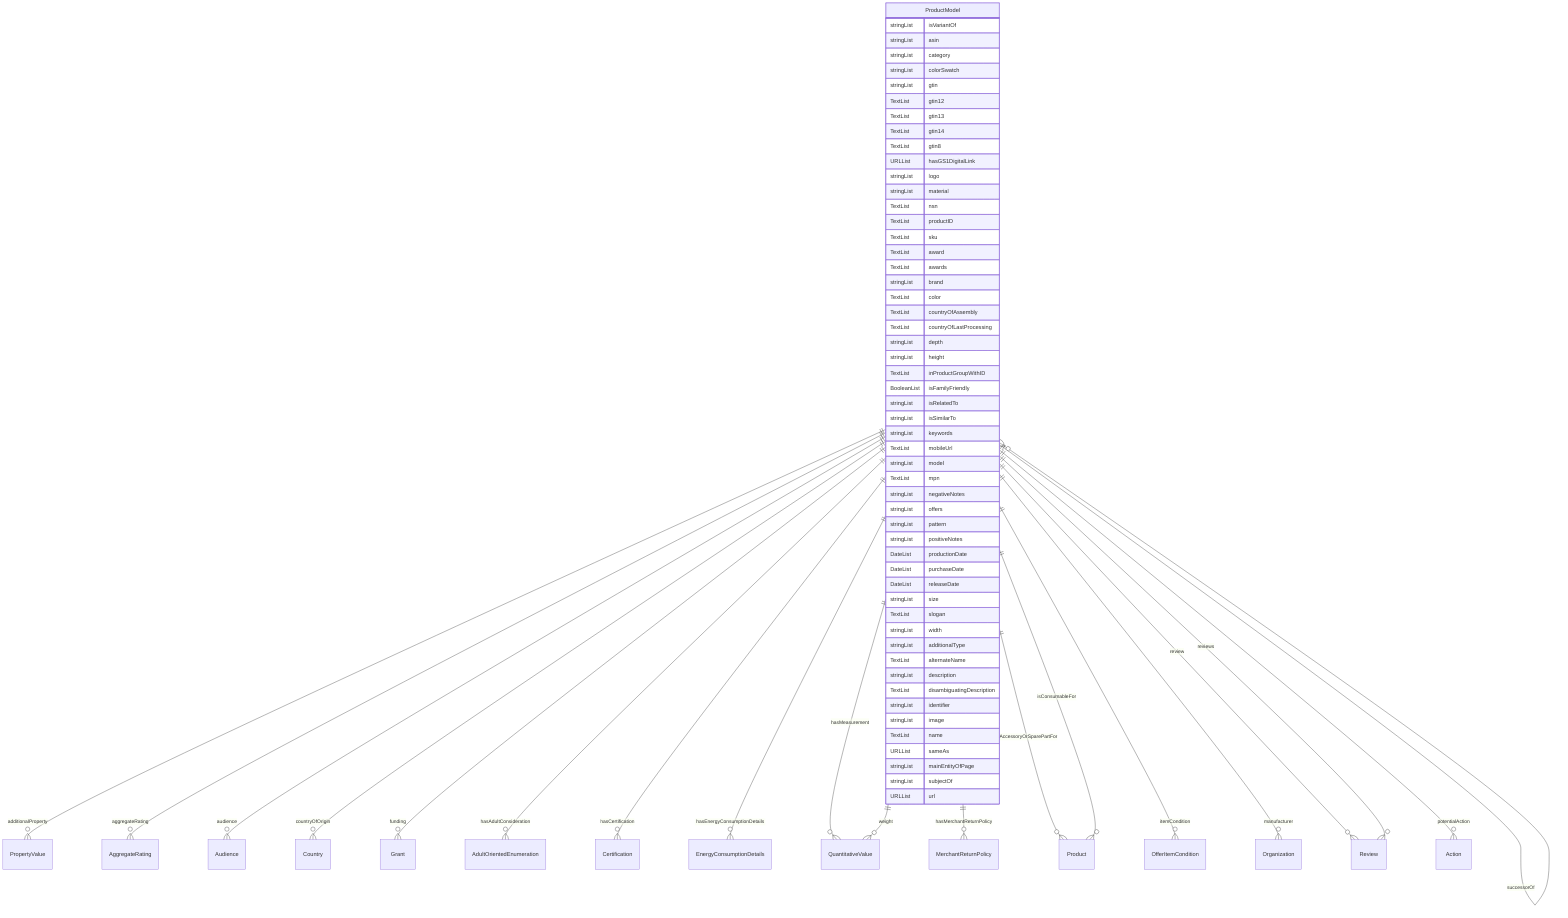 erDiagram
ProductModel {
    stringList isVariantOf  
    stringList asin  
    stringList category  
    stringList colorSwatch  
    stringList gtin  
    TextList gtin12  
    TextList gtin13  
    TextList gtin14  
    TextList gtin8  
    URLList hasGS1DigitalLink  
    stringList logo  
    stringList material  
    TextList nsn  
    TextList productID  
    TextList sku  
    TextList award  
    TextList awards  
    stringList brand  
    TextList color  
    TextList countryOfAssembly  
    TextList countryOfLastProcessing  
    stringList depth  
    stringList height  
    TextList inProductGroupWithID  
    BooleanList isFamilyFriendly  
    stringList isRelatedTo  
    stringList isSimilarTo  
    stringList keywords  
    TextList mobileUrl  
    stringList model  
    TextList mpn  
    stringList negativeNotes  
    stringList offers  
    stringList pattern  
    stringList positiveNotes  
    DateList productionDate  
    DateList purchaseDate  
    DateList releaseDate  
    stringList size  
    TextList slogan  
    stringList width  
    stringList additionalType  
    TextList alternateName  
    stringList description  
    TextList disambiguatingDescription  
    stringList identifier  
    stringList image  
    TextList name  
    URLList sameAs  
    stringList mainEntityOfPage  
    stringList subjectOf  
    URLList url  
}

ProductModel ||--}o ProductModel : "predecessorOf"
ProductModel ||--}o ProductModel : "successorOf"
ProductModel ||--}o PropertyValue : "additionalProperty"
ProductModel ||--}o AggregateRating : "aggregateRating"
ProductModel ||--}o Audience : "audience"
ProductModel ||--}o Country : "countryOfOrigin"
ProductModel ||--}o Grant : "funding"
ProductModel ||--}o AdultOrientedEnumeration : "hasAdultConsideration"
ProductModel ||--}o Certification : "hasCertification"
ProductModel ||--}o EnergyConsumptionDetails : "hasEnergyConsumptionDetails"
ProductModel ||--}o QuantitativeValue : "hasMeasurement"
ProductModel ||--}o MerchantReturnPolicy : "hasMerchantReturnPolicy"
ProductModel ||--}o Product : "isAccessoryOrSparePartFor"
ProductModel ||--}o Product : "isConsumableFor"
ProductModel ||--}o OfferItemCondition : "itemCondition"
ProductModel ||--}o Organization : "manufacturer"
ProductModel ||--}o Review : "review"
ProductModel ||--}o Review : "reviews"
ProductModel ||--}o QuantitativeValue : "weight"
ProductModel ||--}o Action : "potentialAction"